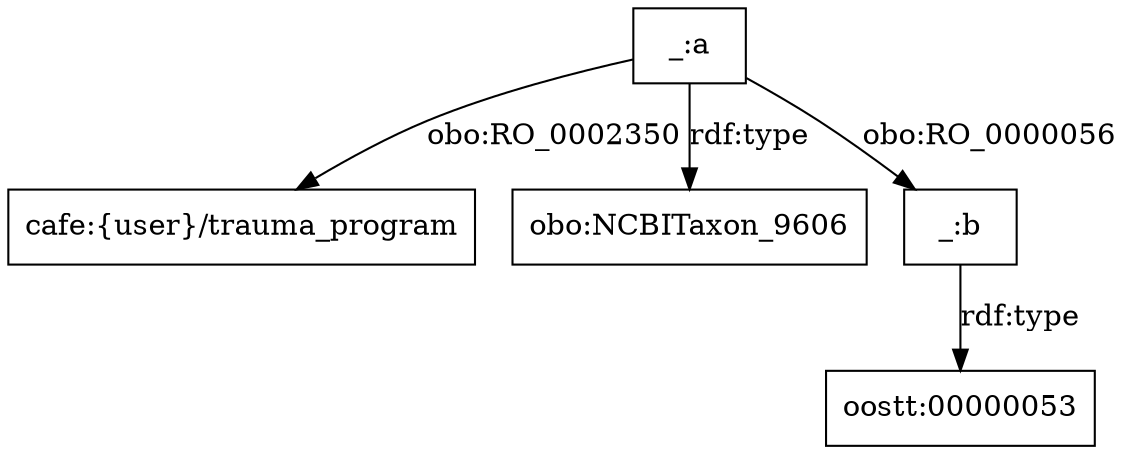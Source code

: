 digraph g { node [shape=rectangle];
"_:a" -> "cafe:{user}/trauma_program" [label="obo:RO_0002350"]
"_:a" -> "obo:NCBITaxon_9606" [label="rdf:type"]
"_:a" -> "_:b" [label="obo:RO_0000056"]
"_:b" -> "oostt:00000053" [label="rdf:type"]
}